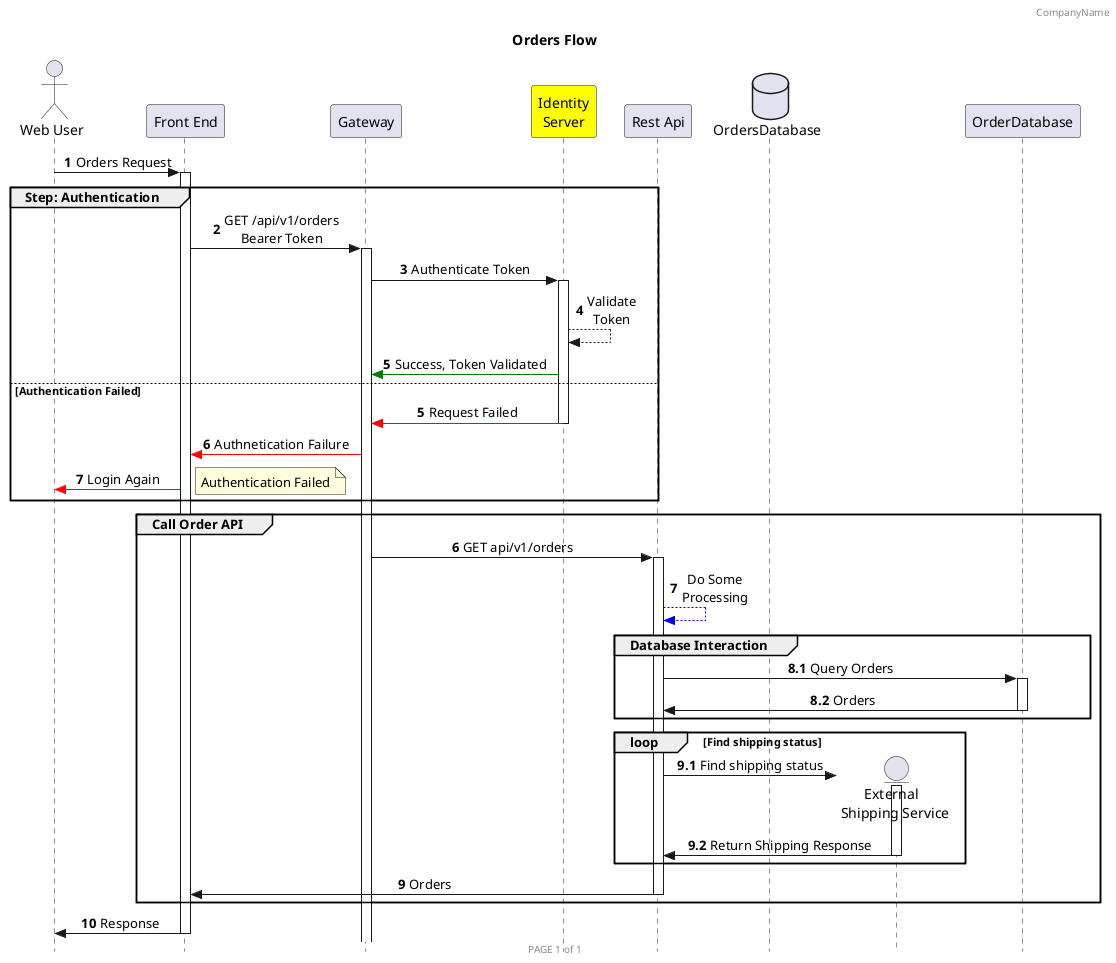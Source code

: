 @startuml My simple order request
skinparam Style strictuml
skinparam SequenceMessageAlignment center

header CompanyName
footer PAGE %page% of %lastpage%
title "Orders Flow"
' If we want to show empty space or different name, we can use 'as'
' creating participant is option, by default it is participant
actor "Web User" as WebUser
participant "Front End" as Portal
participant Gateway
participant "Identity\nServer" as IdentityServer #yellow
participant "Rest Api" as RestApi
database OrdersDatabase
entity "External \n Shipping Service" as ExternalShippingService

autonumber
WebUser -> Portal : Orders Request
' activate starts lifecycle of a participant (the bar)
' ++ is a shorthand of activate, and -- is a short hand of deactivate
activate Portal
' group will automatically wrap around objects between group and end
' to make things more organize
group Step: Authentication
    Portal -> Gateway ++: GET /api/v1/orders\nBearer Token
    Gateway -> IdentityServer ++: Authenticate Token
    ' --> create dotted line
    IdentityServer --> IdentityServer : Validate\nToken
    ' [#green] set color
    IdentityServer -[#green]> Gateway : Success, Token Validated
    else Authentication Failed
    ' since return are on the same step, we can use autonumber to regenerate the numbering
    autonumber 5
    IdentityServer -[#red]> Gateway -- : Request Failed
    Gateway -[#red]> Portal : Authnetication Failure
    Portal -[#red]> WebUser : Login Again
    ' create a note
    note right : Authentication Failed
end

autonumber 6
group Call Order API
    Gateway -> RestApi ++ : GET api/v1/orders
    ' use dotted line to represent internal processing
    RestApi --[#blue]> RestApi: Do Some\nProcessing
    group Database Interaction
        ' add separator numbering
        autonumber 8.1
        RestApi -> OrderDatabase ++ : Query Orders
        OrderDatabase -> RestApi --: Orders
    end
    ' remove seperator numbering
    autonumber inc A
    ' Create loop
    loop Find shipping status
        ' Participants can be created on top of first invocation using 'create'
        create ExternalShippingService
        RestApi -> ExternalShippingService ++ : Find shipping status
        ExternalShippingService -> RestApi -- : Return Shipping Response
    end

    autonumber 9
    RestApi -> Portal -- : Orders
end

Portal -> WebUser : Response
deactivate Portal


@enduml